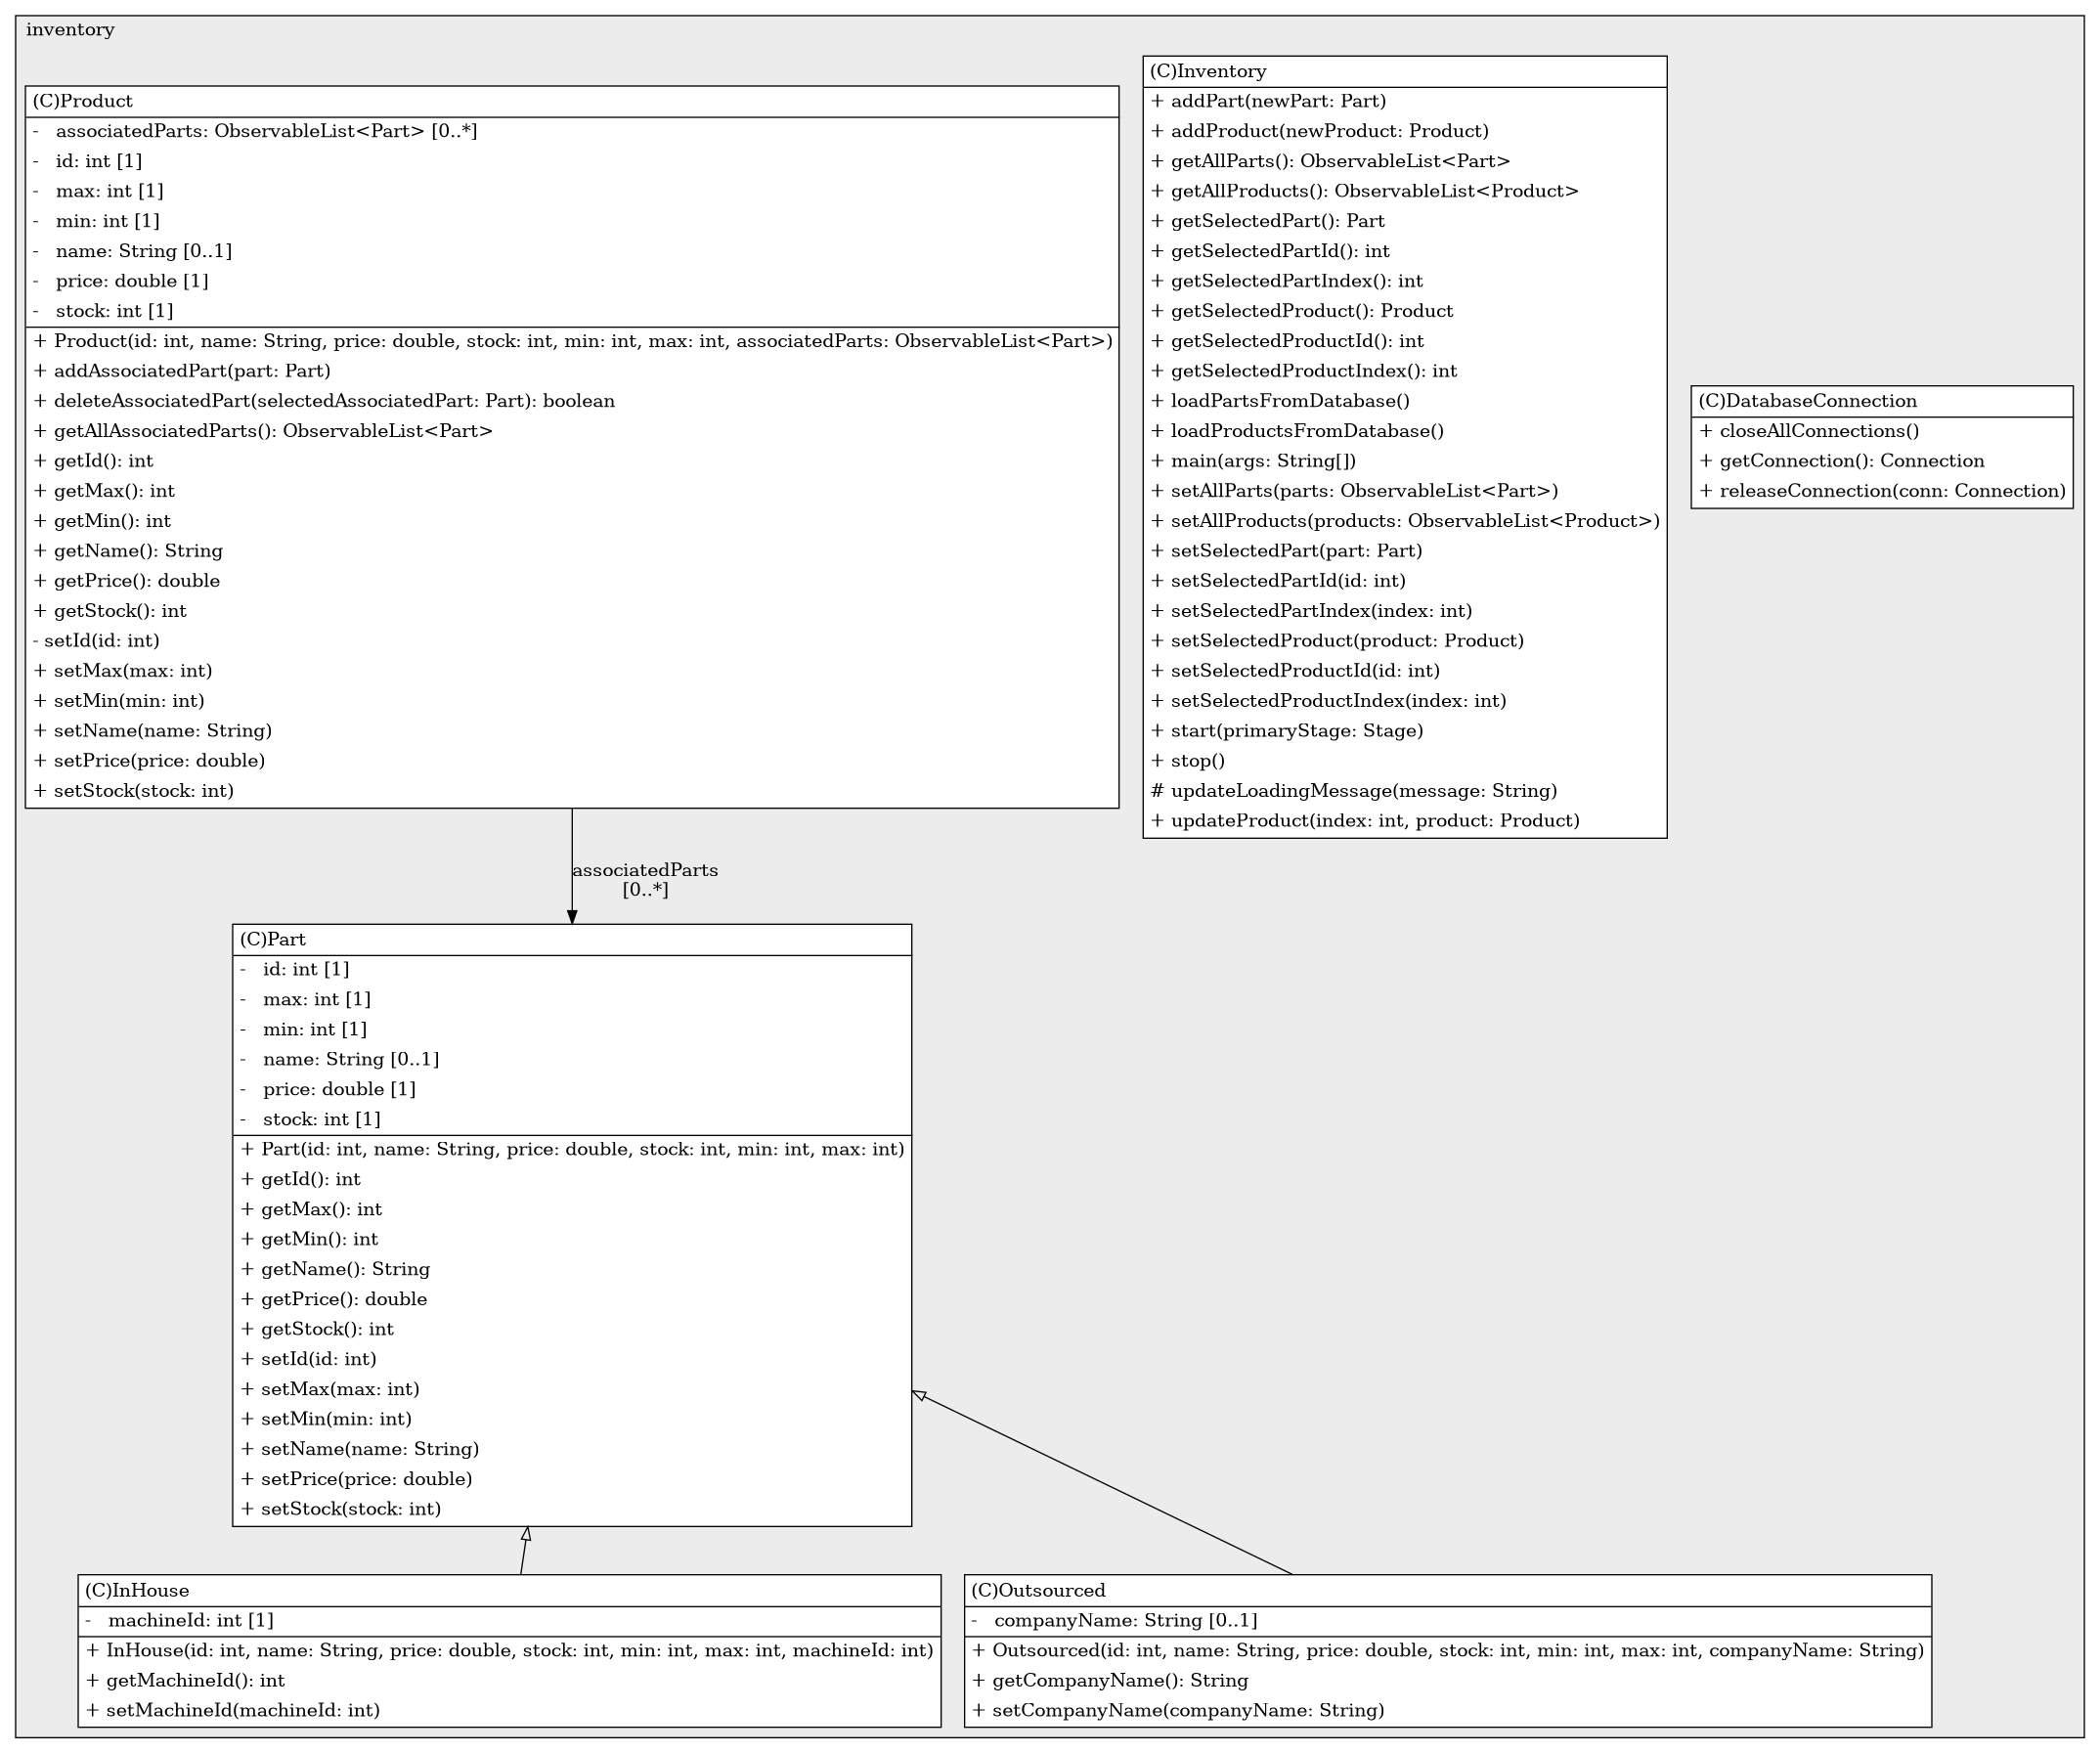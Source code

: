 @startuml

/' diagram meta data start
config=StructureConfiguration;
{
  "projectClassification": {
    "searchMode": "OpenProject", // OpenProject, AllProjects
    "includedProjects": "",
    "pathEndKeywords": "*.impl",
    "isClientPath": "",
    "isClientName": "",
    "isTestPath": "",
    "isTestName": "",
    "isMappingPath": "",
    "isMappingName": "",
    "isDataAccessPath": "",
    "isDataAccessName": "",
    "isDataStructurePath": "",
    "isDataStructureName": "",
    "isInterfaceStructuresPath": "",
    "isInterfaceStructuresName": "",
    "isEntryPointPath": "",
    "isEntryPointName": "",
    "treatFinalFieldsAsMandatory": false
  },
  "graphRestriction": {
    "classPackageExcludeFilter": "",
    "classPackageIncludeFilter": "",
    "classNameExcludeFilter": "",
    "classNameIncludeFilter": "",
    "methodNameExcludeFilter": "",
    "methodNameIncludeFilter": "",
    "removeByInheritance": "", // inheritance/annotation based filtering is done in a second step
    "removeByAnnotation": "",
    "removeByClassPackage": "", // cleanup the graph after inheritance/annotation based filtering is done
    "removeByClassName": "",
    "cutMappings": false,
    "cutEnum": true,
    "cutTests": true,
    "cutClient": true,
    "cutDataAccess": false,
    "cutInterfaceStructures": false,
    "cutDataStructures": false,
    "cutGetterAndSetter": false,
    "cutConstructors": false
  },
  "graphTraversal": {
    "forwardDepth": 3,
    "backwardDepth": 3,
    "classPackageExcludeFilter": "",
    "classPackageIncludeFilter": "",
    "classNameExcludeFilter": "",
    "classNameIncludeFilter": "",
    "methodNameExcludeFilter": "",
    "methodNameIncludeFilter": "",
    "hideMappings": false,
    "hideDataStructures": false,
    "hidePrivateMethods": true,
    "hideInterfaceCalls": true, // indirection: implementation -> interface (is hidden) -> implementation
    "onlyShowApplicationEntryPoints": false, // root node is included
    "useMethodCallsForStructureDiagram": "ForwardOnly" // ForwardOnly, BothDirections, No
  },
  "details": {
    "aggregation": "GroupByClass", // ByClass, GroupByClass, None
    "showClassGenericTypes": true,
    "showMethods": true,
    "showMethodParameterNames": true,
    "showMethodParameterTypes": true,
    "showMethodReturnType": true,
    "showPackageLevels": 2,
    "showDetailedClassStructure": true
  },
  "rootClass": "com.inventory.Inventory",
  "extensionCallbackMethod": "" // qualified.class.name#methodName - signature: public static String method(String)
}
diagram meta data end '/



digraph g {
    rankdir="TB"
    splines=polyline
    

'nodes 
subgraph cluster_2020599460 { 
   	label=inventory
	labeljust=l
	fillcolor="#ececec"
	style=filled
   
   DatabaseConnection1691664687[
	label=<<TABLE BORDER="1" CELLBORDER="0" CELLPADDING="4" CELLSPACING="0">
<TR><TD ALIGN="LEFT" >(C)DatabaseConnection</TD></TR>
<HR/>
<TR><TD ALIGN="LEFT" >+ closeAllConnections()</TD></TR>
<TR><TD ALIGN="LEFT" >+ getConnection(): Connection</TD></TR>
<TR><TD ALIGN="LEFT" >+ releaseConnection(conn: Connection)</TD></TR>
</TABLE>>
	style=filled
	margin=0
	shape=plaintext
	fillcolor="#FFFFFF"
];

InHouse1691664687[
	label=<<TABLE BORDER="1" CELLBORDER="0" CELLPADDING="4" CELLSPACING="0">
<TR><TD ALIGN="LEFT" >(C)InHouse</TD></TR>
<HR/>
<TR><TD ALIGN="LEFT" >-   machineId: int [1]</TD></TR>
<HR/>
<TR><TD ALIGN="LEFT" >+ InHouse(id: int, name: String, price: double, stock: int, min: int, max: int, machineId: int)</TD></TR>
<TR><TD ALIGN="LEFT" >+ getMachineId(): int</TD></TR>
<TR><TD ALIGN="LEFT" >+ setMachineId(machineId: int)</TD></TR>
</TABLE>>
	style=filled
	margin=0
	shape=plaintext
	fillcolor="#FFFFFF"
];

Inventory1691664687[
	label=<<TABLE BORDER="1" CELLBORDER="0" CELLPADDING="4" CELLSPACING="0">
<TR><TD ALIGN="LEFT" >(C)Inventory</TD></TR>
<HR/>
<TR><TD ALIGN="LEFT" >+ addPart(newPart: Part)</TD></TR>
<TR><TD ALIGN="LEFT" >+ addProduct(newProduct: Product)</TD></TR>
<TR><TD ALIGN="LEFT" >+ getAllParts(): ObservableList&lt;Part&gt;</TD></TR>
<TR><TD ALIGN="LEFT" >+ getAllProducts(): ObservableList&lt;Product&gt;</TD></TR>
<TR><TD ALIGN="LEFT" >+ getSelectedPart(): Part</TD></TR>
<TR><TD ALIGN="LEFT" >+ getSelectedPartId(): int</TD></TR>
<TR><TD ALIGN="LEFT" >+ getSelectedPartIndex(): int</TD></TR>
<TR><TD ALIGN="LEFT" >+ getSelectedProduct(): Product</TD></TR>
<TR><TD ALIGN="LEFT" >+ getSelectedProductId(): int</TD></TR>
<TR><TD ALIGN="LEFT" >+ getSelectedProductIndex(): int</TD></TR>
<TR><TD ALIGN="LEFT" >+ loadPartsFromDatabase()</TD></TR>
<TR><TD ALIGN="LEFT" >+ loadProductsFromDatabase()</TD></TR>
<TR><TD ALIGN="LEFT" >+ main(args: String[])</TD></TR>
<TR><TD ALIGN="LEFT" >+ setAllParts(parts: ObservableList&lt;Part&gt;)</TD></TR>
<TR><TD ALIGN="LEFT" >+ setAllProducts(products: ObservableList&lt;Product&gt;)</TD></TR>
<TR><TD ALIGN="LEFT" >+ setSelectedPart(part: Part)</TD></TR>
<TR><TD ALIGN="LEFT" >+ setSelectedPartId(id: int)</TD></TR>
<TR><TD ALIGN="LEFT" >+ setSelectedPartIndex(index: int)</TD></TR>
<TR><TD ALIGN="LEFT" >+ setSelectedProduct(product: Product)</TD></TR>
<TR><TD ALIGN="LEFT" >+ setSelectedProductId(id: int)</TD></TR>
<TR><TD ALIGN="LEFT" >+ setSelectedProductIndex(index: int)</TD></TR>
<TR><TD ALIGN="LEFT" >+ start(primaryStage: Stage)</TD></TR>
<TR><TD ALIGN="LEFT" >+ stop()</TD></TR>
<TR><TD ALIGN="LEFT" ># updateLoadingMessage(message: String)</TD></TR>
<TR><TD ALIGN="LEFT" >+ updateProduct(index: int, product: Product)</TD></TR>
</TABLE>>
	style=filled
	margin=0
	shape=plaintext
	fillcolor="#FFFFFF"
];

Outsourced1691664687[
	label=<<TABLE BORDER="1" CELLBORDER="0" CELLPADDING="4" CELLSPACING="0">
<TR><TD ALIGN="LEFT" >(C)Outsourced</TD></TR>
<HR/>
<TR><TD ALIGN="LEFT" >-   companyName: String [0..1]</TD></TR>
<HR/>
<TR><TD ALIGN="LEFT" >+ Outsourced(id: int, name: String, price: double, stock: int, min: int, max: int, companyName: String)</TD></TR>
<TR><TD ALIGN="LEFT" >+ getCompanyName(): String</TD></TR>
<TR><TD ALIGN="LEFT" >+ setCompanyName(companyName: String)</TD></TR>
</TABLE>>
	style=filled
	margin=0
	shape=plaintext
	fillcolor="#FFFFFF"
];

Part1691664687[
	label=<<TABLE BORDER="1" CELLBORDER="0" CELLPADDING="4" CELLSPACING="0">
<TR><TD ALIGN="LEFT" >(C)Part</TD></TR>
<HR/>
<TR><TD ALIGN="LEFT" >-   id: int [1]</TD></TR>
<TR><TD ALIGN="LEFT" >-   max: int [1]</TD></TR>
<TR><TD ALIGN="LEFT" >-   min: int [1]</TD></TR>
<TR><TD ALIGN="LEFT" >-   name: String [0..1]</TD></TR>
<TR><TD ALIGN="LEFT" >-   price: double [1]</TD></TR>
<TR><TD ALIGN="LEFT" >-   stock: int [1]</TD></TR>
<HR/>
<TR><TD ALIGN="LEFT" >+ Part(id: int, name: String, price: double, stock: int, min: int, max: int)</TD></TR>
<TR><TD ALIGN="LEFT" >+ getId(): int</TD></TR>
<TR><TD ALIGN="LEFT" >+ getMax(): int</TD></TR>
<TR><TD ALIGN="LEFT" >+ getMin(): int</TD></TR>
<TR><TD ALIGN="LEFT" >+ getName(): String</TD></TR>
<TR><TD ALIGN="LEFT" >+ getPrice(): double</TD></TR>
<TR><TD ALIGN="LEFT" >+ getStock(): int</TD></TR>
<TR><TD ALIGN="LEFT" >+ setId(id: int)</TD></TR>
<TR><TD ALIGN="LEFT" >+ setMax(max: int)</TD></TR>
<TR><TD ALIGN="LEFT" >+ setMin(min: int)</TD></TR>
<TR><TD ALIGN="LEFT" >+ setName(name: String)</TD></TR>
<TR><TD ALIGN="LEFT" >+ setPrice(price: double)</TD></TR>
<TR><TD ALIGN="LEFT" >+ setStock(stock: int)</TD></TR>
</TABLE>>
	style=filled
	margin=0
	shape=plaintext
	fillcolor="#FFFFFF"
];

Product1691664687[
	label=<<TABLE BORDER="1" CELLBORDER="0" CELLPADDING="4" CELLSPACING="0">
<TR><TD ALIGN="LEFT" >(C)Product</TD></TR>
<HR/>
<TR><TD ALIGN="LEFT" >-   associatedParts: ObservableList&lt;Part&gt; [0..*]</TD></TR>
<TR><TD ALIGN="LEFT" >-   id: int [1]</TD></TR>
<TR><TD ALIGN="LEFT" >-   max: int [1]</TD></TR>
<TR><TD ALIGN="LEFT" >-   min: int [1]</TD></TR>
<TR><TD ALIGN="LEFT" >-   name: String [0..1]</TD></TR>
<TR><TD ALIGN="LEFT" >-   price: double [1]</TD></TR>
<TR><TD ALIGN="LEFT" >-   stock: int [1]</TD></TR>
<HR/>
<TR><TD ALIGN="LEFT" >+ Product(id: int, name: String, price: double, stock: int, min: int, max: int, associatedParts: ObservableList&lt;Part&gt;)</TD></TR>
<TR><TD ALIGN="LEFT" >+ addAssociatedPart(part: Part)</TD></TR>
<TR><TD ALIGN="LEFT" >+ deleteAssociatedPart(selectedAssociatedPart: Part): boolean</TD></TR>
<TR><TD ALIGN="LEFT" >+ getAllAssociatedParts(): ObservableList&lt;Part&gt;</TD></TR>
<TR><TD ALIGN="LEFT" >+ getId(): int</TD></TR>
<TR><TD ALIGN="LEFT" >+ getMax(): int</TD></TR>
<TR><TD ALIGN="LEFT" >+ getMin(): int</TD></TR>
<TR><TD ALIGN="LEFT" >+ getName(): String</TD></TR>
<TR><TD ALIGN="LEFT" >+ getPrice(): double</TD></TR>
<TR><TD ALIGN="LEFT" >+ getStock(): int</TD></TR>
<TR><TD ALIGN="LEFT" >- setId(id: int)</TD></TR>
<TR><TD ALIGN="LEFT" >+ setMax(max: int)</TD></TR>
<TR><TD ALIGN="LEFT" >+ setMin(min: int)</TD></TR>
<TR><TD ALIGN="LEFT" >+ setName(name: String)</TD></TR>
<TR><TD ALIGN="LEFT" >+ setPrice(price: double)</TD></TR>
<TR><TD ALIGN="LEFT" >+ setStock(stock: int)</TD></TR>
</TABLE>>
	style=filled
	margin=0
	shape=plaintext
	fillcolor="#FFFFFF"
];
} 

'edges    
Part1691664687 -> InHouse1691664687[arrowhead=none, arrowtail=empty, dir=both];
Part1691664687 -> Outsourced1691664687[arrowhead=none, arrowtail=empty, dir=both];
Product1691664687 -> Part1691664687[label="associatedParts
[0..*]"];
    
}
@enduml